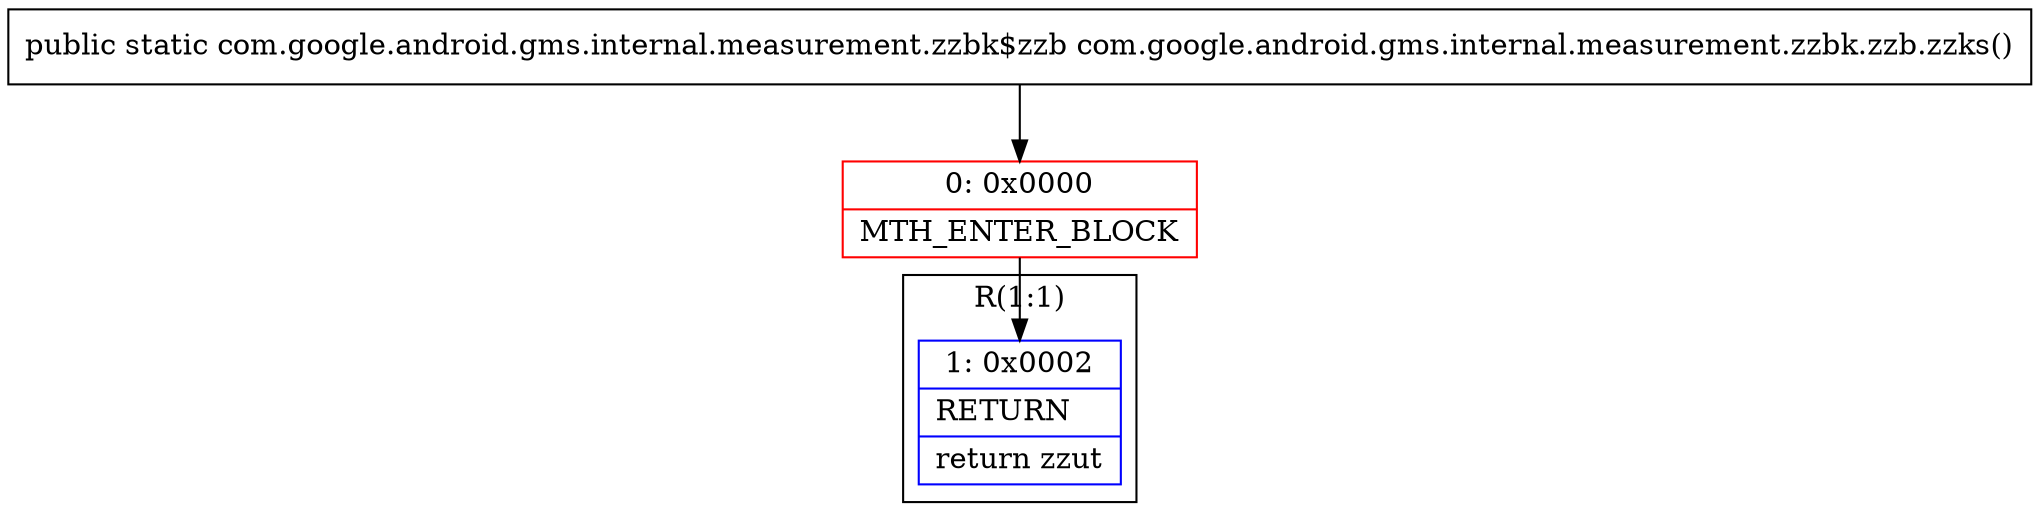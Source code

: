 digraph "CFG forcom.google.android.gms.internal.measurement.zzbk.zzb.zzks()Lcom\/google\/android\/gms\/internal\/measurement\/zzbk$zzb;" {
subgraph cluster_Region_1307040529 {
label = "R(1:1)";
node [shape=record,color=blue];
Node_1 [shape=record,label="{1\:\ 0x0002|RETURN\l|return zzut\l}"];
}
Node_0 [shape=record,color=red,label="{0\:\ 0x0000|MTH_ENTER_BLOCK\l}"];
MethodNode[shape=record,label="{public static com.google.android.gms.internal.measurement.zzbk$zzb com.google.android.gms.internal.measurement.zzbk.zzb.zzks() }"];
MethodNode -> Node_0;
Node_0 -> Node_1;
}

